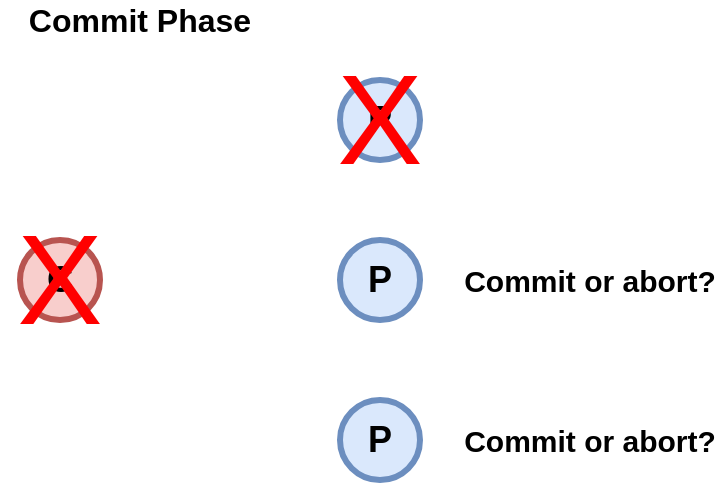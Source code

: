 <mxfile version="13.3.0" type="device"><diagram id="AjjNdSFzHe6BglIDhaQ0" name="Page-1"><mxGraphModel dx="1295" dy="688" grid="1" gridSize="10" guides="1" tooltips="1" connect="1" arrows="1" fold="1" page="1" pageScale="1" pageWidth="2000" pageHeight="2000" math="0" shadow="0"><root><mxCell id="0"/><mxCell id="1" parent="0"/><mxCell id="G6eXB2cCL38T90pct8Rp-1" value="&lt;font style=&quot;font-size: 18px&quot;&gt;&lt;b&gt;C&lt;/b&gt;&lt;/font&gt;" style="ellipse;whiteSpace=wrap;html=1;aspect=fixed;strokeWidth=3;fillColor=#f8cecc;strokeColor=#b85450;" vertex="1" parent="1"><mxGeometry x="280" y="280" width="40" height="40" as="geometry"/></mxCell><mxCell id="G6eXB2cCL38T90pct8Rp-2" value="&lt;font size=&quot;1&quot;&gt;&lt;b style=&quot;font-size: 18px&quot;&gt;P&lt;/b&gt;&lt;/font&gt;" style="ellipse;whiteSpace=wrap;html=1;aspect=fixed;strokeWidth=3;fillColor=#dae8fc;strokeColor=#6c8ebf;" vertex="1" parent="1"><mxGeometry x="440" y="200" width="40" height="40" as="geometry"/></mxCell><mxCell id="G6eXB2cCL38T90pct8Rp-3" value="&lt;font style=&quot;font-size: 18px&quot;&gt;&lt;b&gt;P&lt;/b&gt;&lt;/font&gt;" style="ellipse;whiteSpace=wrap;html=1;aspect=fixed;strokeWidth=3;fillColor=#dae8fc;strokeColor=#6c8ebf;" vertex="1" parent="1"><mxGeometry x="440" y="280" width="40" height="40" as="geometry"/></mxCell><mxCell id="G6eXB2cCL38T90pct8Rp-4" value="&lt;font style=&quot;font-size: 18px&quot;&gt;&lt;b&gt;P&lt;/b&gt;&lt;/font&gt;" style="ellipse;whiteSpace=wrap;html=1;aspect=fixed;strokeWidth=3;fillColor=#dae8fc;strokeColor=#6c8ebf;" vertex="1" parent="1"><mxGeometry x="440" y="360" width="40" height="40" as="geometry"/></mxCell><mxCell id="G6eXB2cCL38T90pct8Rp-6" value="&lt;font style=&quot;font-size: 16px&quot;&gt;&lt;b&gt;Commit Phase&lt;/b&gt;&lt;/font&gt;" style="text;html=1;strokeColor=none;fillColor=none;align=center;verticalAlign=middle;whiteSpace=wrap;rounded=0;" vertex="1" parent="1"><mxGeometry x="280" y="160" width="120" height="20" as="geometry"/></mxCell><mxCell id="G6eXB2cCL38T90pct8Rp-8" value="&lt;font style=&quot;font-size: 64px&quot; color=&quot;#ff0000&quot;&gt;X&lt;/font&gt;" style="text;html=1;strokeColor=none;fillColor=none;align=center;verticalAlign=middle;whiteSpace=wrap;rounded=0;" vertex="1" parent="1"><mxGeometry x="430" y="195" width="60" height="50" as="geometry"/></mxCell><mxCell id="G6eXB2cCL38T90pct8Rp-9" value="&lt;font style=&quot;font-size: 64px&quot; color=&quot;#ff0000&quot;&gt;X&lt;/font&gt;" style="text;html=1;strokeColor=none;fillColor=none;align=center;verticalAlign=middle;whiteSpace=wrap;rounded=0;" vertex="1" parent="1"><mxGeometry x="270" y="275" width="60" height="50" as="geometry"/></mxCell><mxCell id="G6eXB2cCL38T90pct8Rp-10" value="&lt;font style=&quot;font-size: 15px&quot;&gt;&lt;b&gt;Commit or abort?&lt;/b&gt;&lt;/font&gt;" style="text;html=1;strokeColor=none;fillColor=none;align=center;verticalAlign=middle;whiteSpace=wrap;rounded=0;" vertex="1" parent="1"><mxGeometry x="500" y="290" width="130" height="20" as="geometry"/></mxCell><mxCell id="G6eXB2cCL38T90pct8Rp-11" value="&lt;font style=&quot;font-size: 15px&quot;&gt;&lt;b&gt;Commit or abort?&lt;/b&gt;&lt;/font&gt;" style="text;html=1;strokeColor=none;fillColor=none;align=center;verticalAlign=middle;whiteSpace=wrap;rounded=0;" vertex="1" parent="1"><mxGeometry x="500" y="370" width="130" height="20" as="geometry"/></mxCell></root></mxGraphModel></diagram></mxfile>